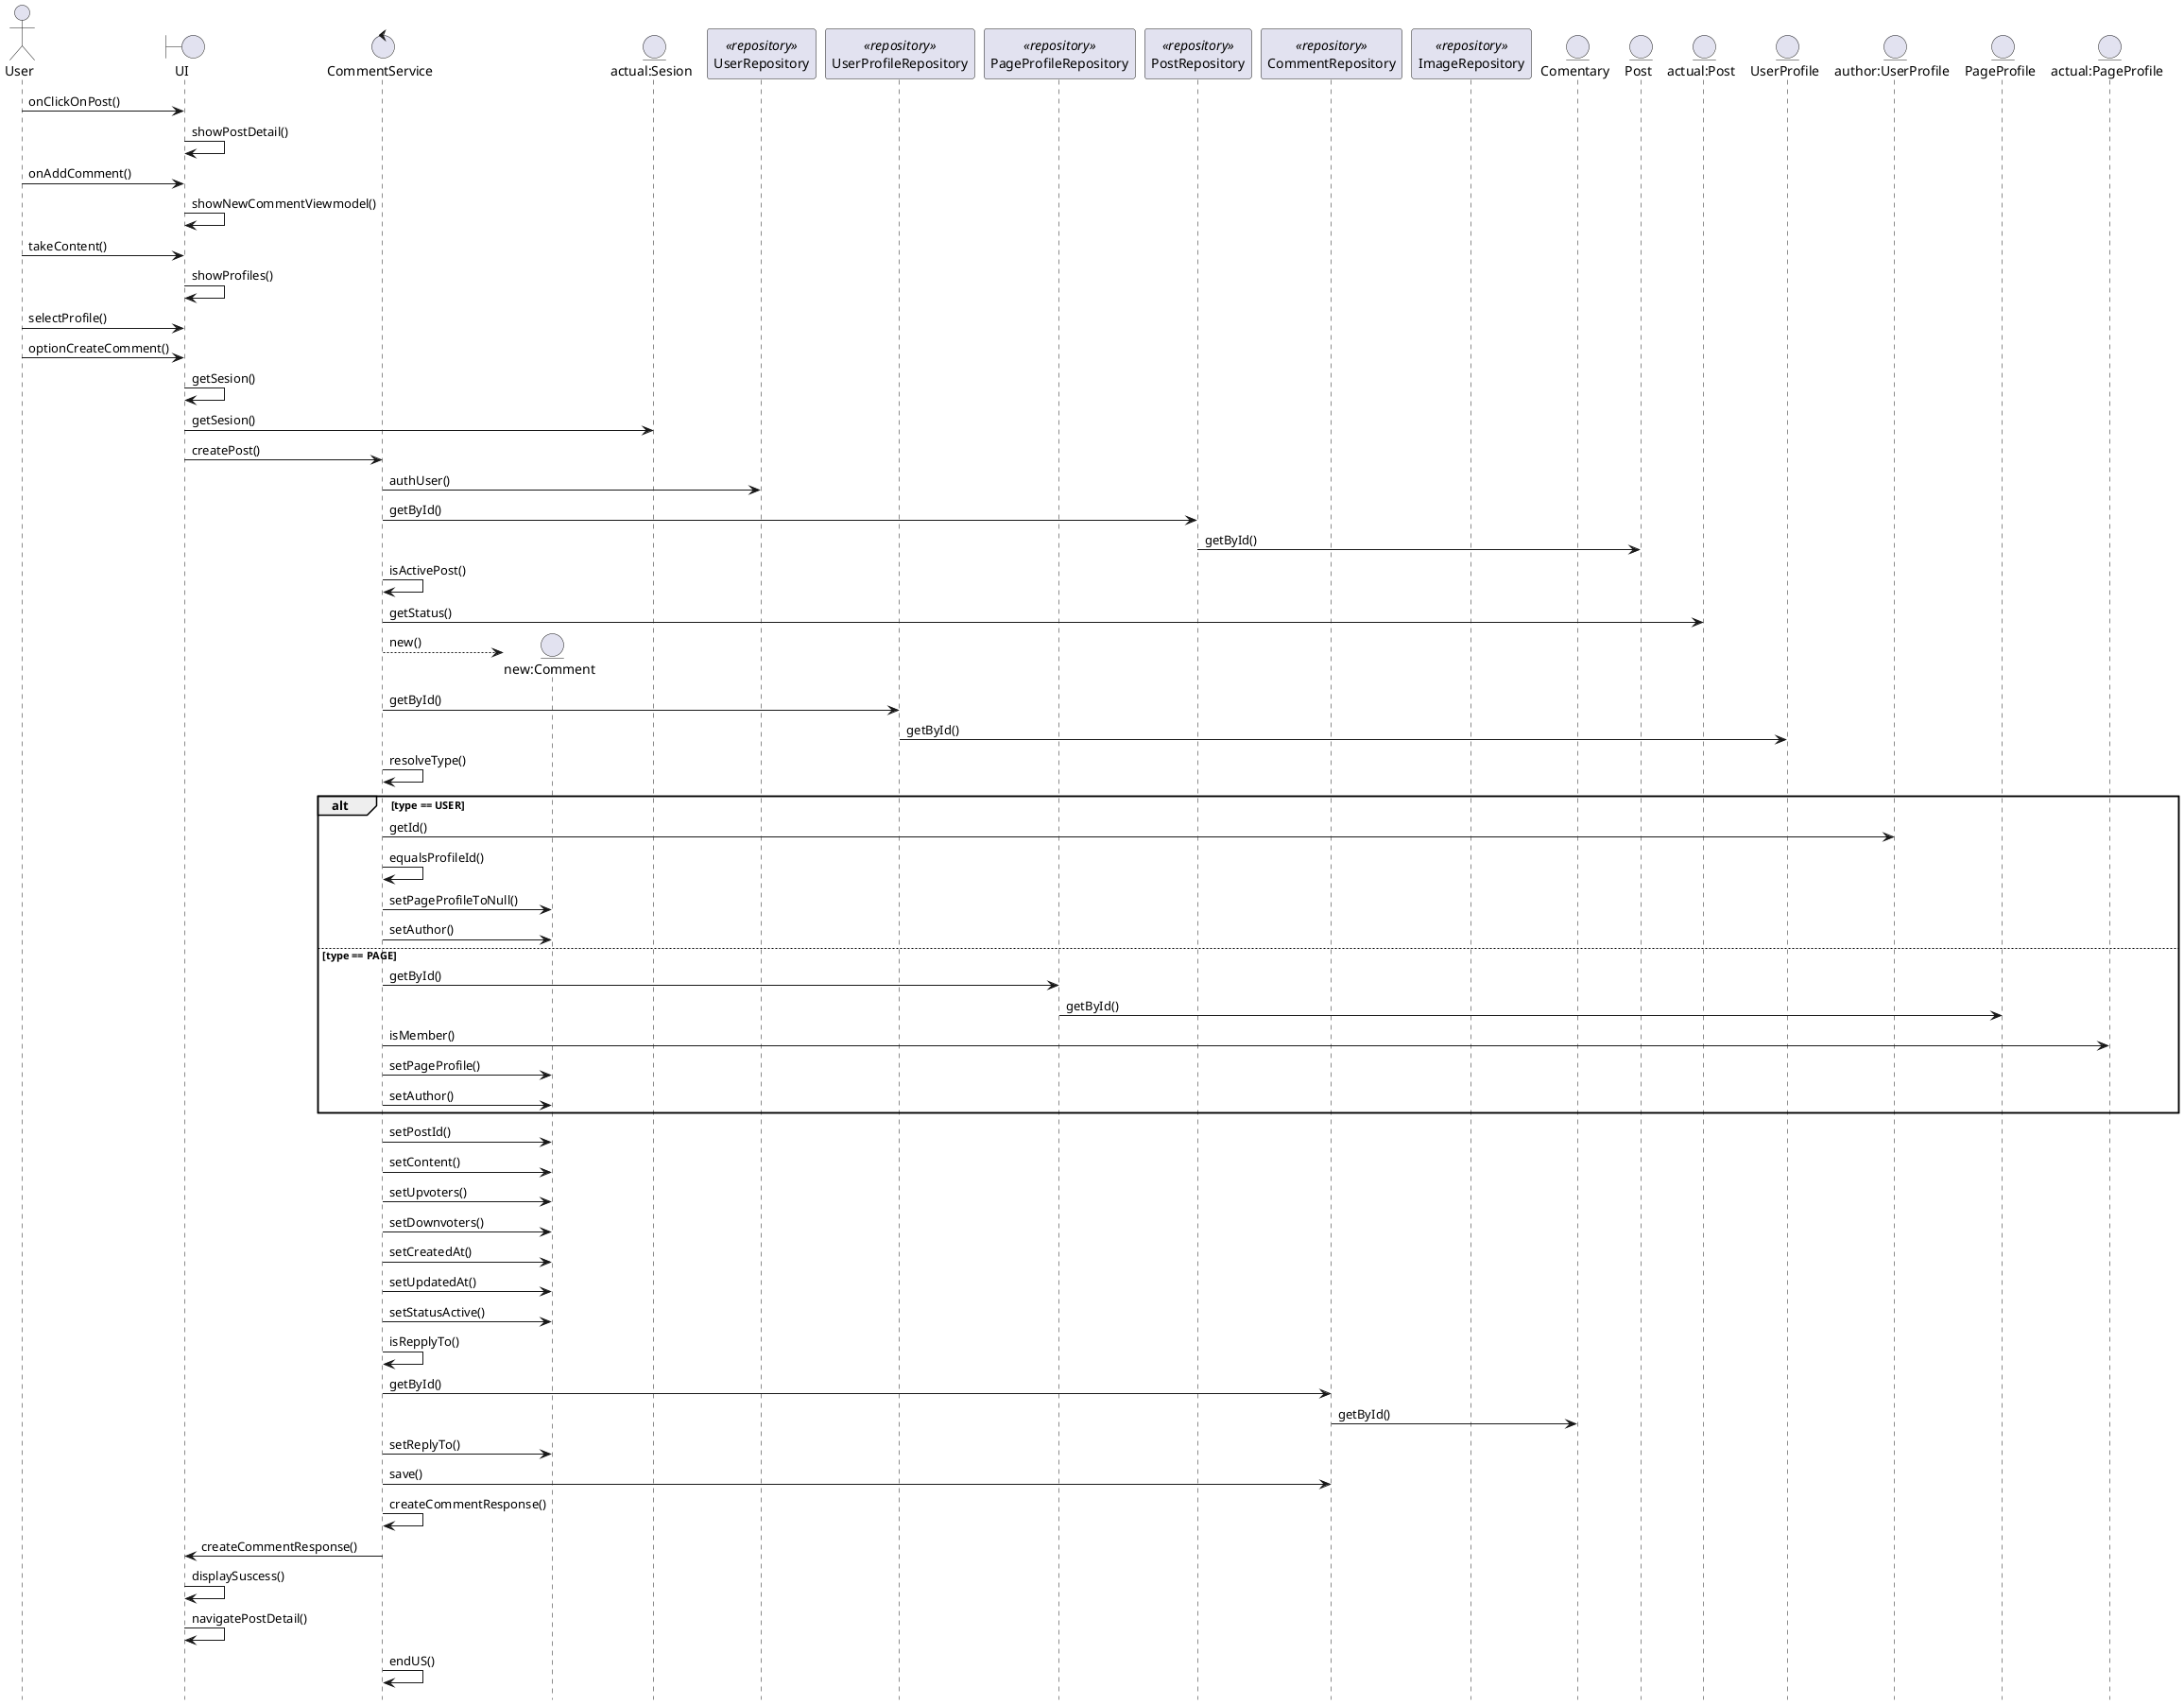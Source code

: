 @startuml
actor User
boundary "UI" as UI
control "CommentService" as CS
entity "new:Comment" as C
entity "actual:Sesion" as S
participant "UserRepository" as UR <<repository>>
participant "UserProfileRepository" as UPR <<repository>>
participant "PageProfileRepository" as PPR <<repository>>
participant "PostRepository" as PTR <<repository>>
participant "CommentRepository" as CR <<repository>>
participant "ImageRepository" as IR <<repository>>
entity "Comentary" as CE
entity "Post" as PE
entity "actual:Post" as AP
entity "UserProfile" as UPE
entity "author:UserProfile" as AUP
entity "PageProfile" as PPE
entity "actual:PageProfile" as APP

User -> UI: onClickOnPost()
UI -> UI: showPostDetail()
User -> UI: onAddComment()
UI -> UI: showNewCommentViewmodel()
User -> UI: takeContent()
UI -> UI: showProfiles()
User -> UI: selectProfile()
User -> UI: optionCreateComment()
UI -> UI: getSesion()
UI -> S: getSesion()
UI -> CS: createPost()
CS -> UR: authUser()
CS -> PTR: getById()
PTR -> PE: getById()
CS -> CS: isActivePost()
CS -> AP: getStatus()
create C
CS --> C : new()
CS -> UPR: getById()
UPR -> UPE: getById()
CS -> CS: resolveType()
alt type == USER
    CS -> AUP: getId()
    CS -> CS: equalsProfileId()
    CS -> C: setPageProfileToNull()
    CS -> C: setAuthor() 
else type == PAGE
    CS -> PPR: getById()
    PPR -> PPE: getById()
    CS -> APP: isMember()
    CS -> C: setPageProfile()
    CS -> C: setAuthor() 
end
CS -> C: setPostId()
CS -> C: setContent()
CS -> C: setUpvoters()
CS -> C: setDownvoters()
CS -> C: setCreatedAt()
CS -> C: setUpdatedAt()
CS -> C: setStatusActive()
CS -> CS: isRepplyTo()
CS -> CR: getById() 
CR -> CE: getById()
CS -> C: setReplyTo()
CS -> CR: save()
CS -> CS: createCommentResponse()
CS -> UI: createCommentResponse()
UI -> UI: displaySuscess()
UI -> UI: navigatePostDetail()
CS -> CS : endUS()

hide footbox
@enduml
